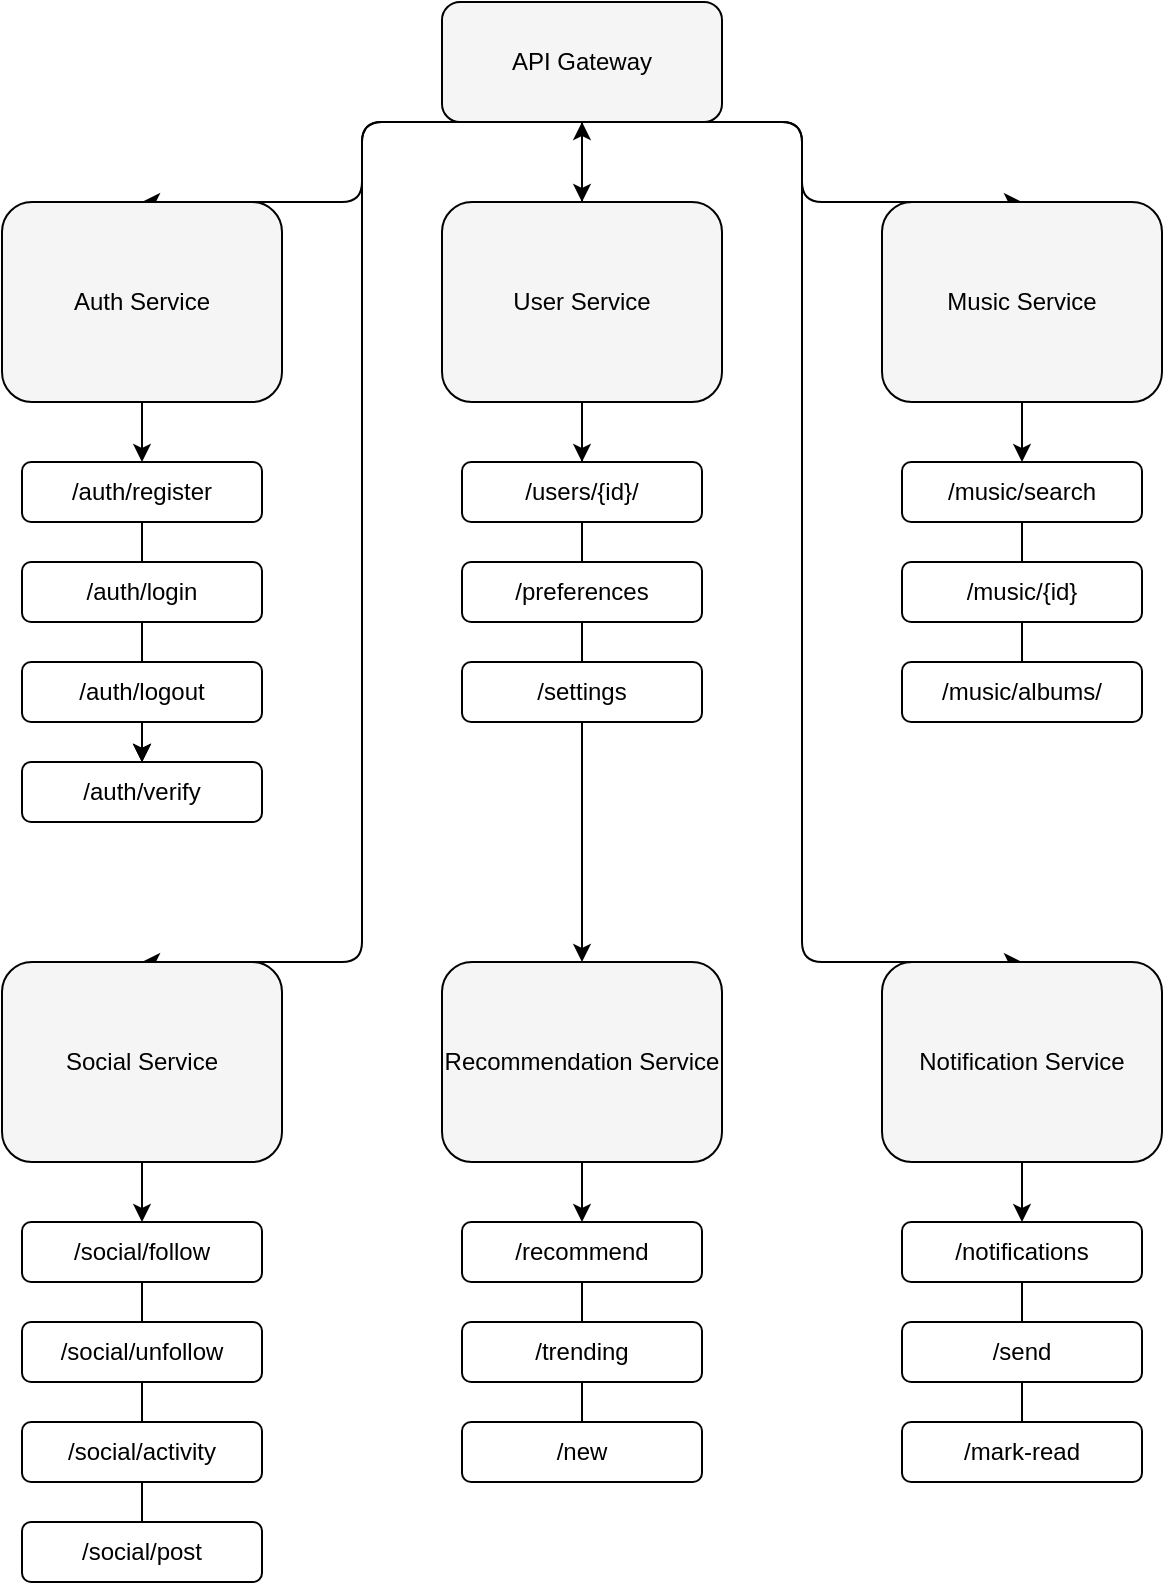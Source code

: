 <mxfile version="24.7.4">
  <diagram name="Page-1" id="gf5pgh5LfyA7Gk35XtZ5">
    <mxGraphModel dx="1393" dy="835" grid="1" gridSize="10" guides="1" tooltips="1" connect="1" arrows="1" fold="1" page="1" pageScale="1" pageWidth="850" pageHeight="1100" math="0" shadow="0">
      <root>
        <mxCell id="0" />
        <mxCell id="1" parent="0" />
        <mxCell id="QwjNFa9pRrbiL1xnFuOM-80" value="" style="endArrow=classic;startArrow=classic;html=1;rounded=0;entryX=0.5;entryY=0;entryDx=0;entryDy=0;exitX=0.5;exitY=0;exitDx=0;exitDy=0;strokeColor=default;" edge="1" parent="1" source="32">
          <mxGeometry width="50" height="50" relative="1" as="geometry">
            <mxPoint x="510" y="300" as="sourcePoint" />
            <mxPoint x="410" y="120" as="targetPoint" />
          </mxGeometry>
        </mxCell>
        <mxCell id="QwjNFa9pRrbiL1xnFuOM-65" value="/settings" style="rounded=1;whiteSpace=wrap;html=1;fillColor=#ffffff;strokeColor=#000000;" vertex="1" parent="1">
          <mxGeometry x="350" y="390" width="120" height="30" as="geometry" />
        </mxCell>
        <mxCell id="2" value="API Gateway" style="rounded=1;whiteSpace=wrap;html=1;fillColor=#f5f5f5;strokeColor=#000000;" parent="1" vertex="1">
          <mxGeometry x="340" y="60" width="140" height="60" as="geometry" />
        </mxCell>
        <mxCell id="3" style="edgeStyle=elbowEdgeStyle;rounded=1;orthogonalLoop=1;jettySize=auto;html=1;exitX=0.5;exitY=1;exitDx=0;exitDy=0;entryX=0.5;entryY=0;entryDx=0;entryDy=0;strokeColor=#000000;" parent="1" target="4" source="2" edge="1">
          <mxGeometry relative="1" as="geometry" />
        </mxCell>
        <mxCell id="4" value="Auth Service" style="rounded=1;whiteSpace=wrap;html=1;fillColor=#f5f5f5;strokeColor=#000000;" parent="1" vertex="1">
          <mxGeometry x="120" y="160" width="140" height="100" as="geometry" />
        </mxCell>
        <mxCell id="5" style="edgeStyle=elbowEdgeStyle;rounded=1;orthogonalLoop=1;jettySize=auto;html=1;exitX=0.5;exitY=1;exitDx=0;exitDy=0;entryX=0.5;entryY=0;entryDx=0;entryDy=0;strokeColor=#000000;" parent="1" target="6" source="2" edge="1">
          <mxGeometry relative="1" as="geometry" />
        </mxCell>
        <mxCell id="6" value="User Service" style="rounded=1;whiteSpace=wrap;html=1;fillColor=#f5f5f5;strokeColor=#000000;" vertex="1" parent="1">
          <mxGeometry x="340" y="160" width="140" height="100" as="geometry" />
        </mxCell>
        <mxCell id="7" style="edgeStyle=elbowEdgeStyle;rounded=1;orthogonalLoop=1;jettySize=auto;html=1;exitX=0.5;exitY=1;exitDx=0;exitDy=0;entryX=0.5;entryY=0;entryDx=0;entryDy=0;strokeColor=#000000;" parent="1" target="8" source="2" edge="1">
          <mxGeometry relative="1" as="geometry" />
        </mxCell>
        <mxCell id="8" value="Music Service" style="rounded=1;whiteSpace=wrap;html=1;fillColor=#f5f5f5;strokeColor=#000000;" parent="1" vertex="1">
          <mxGeometry x="560" y="160" width="140" height="100" as="geometry" />
        </mxCell>
        <mxCell id="9" style="edgeStyle=elbowEdgeStyle;rounded=1;orthogonalLoop=1;jettySize=auto;html=1;exitX=0.5;exitY=1;exitDx=0;exitDy=0;entryX=0.5;entryY=0;entryDx=0;entryDy=0;strokeColor=#000000;" parent="1" target="10" source="4" edge="1">
          <mxGeometry relative="1" as="geometry" />
        </mxCell>
        <mxCell id="10" value="/auth/register" style="rounded=1;whiteSpace=wrap;html=1;fillColor=#ffffff;strokeColor=#000000;" parent="1" vertex="1">
          <mxGeometry x="130" y="290" width="120" height="30" as="geometry" />
        </mxCell>
        <mxCell id="QwjNFa9pRrbiL1xnFuOM-53" value="" style="edgeStyle=orthogonalEdgeStyle;rounded=0;orthogonalLoop=1;jettySize=auto;html=1;" edge="1" parent="1" source="12" target="16">
          <mxGeometry relative="1" as="geometry" />
        </mxCell>
        <mxCell id="12" value="/auth/login" style="rounded=1;whiteSpace=wrap;html=1;fillColor=#ffffff;strokeColor=#000000;" parent="1" vertex="1">
          <mxGeometry x="130" y="340" width="120" height="30" as="geometry" />
        </mxCell>
        <mxCell id="QwjNFa9pRrbiL1xnFuOM-51" value="" style="edgeStyle=orthogonalEdgeStyle;rounded=0;orthogonalLoop=1;jettySize=auto;html=1;" edge="1" parent="1" source="14" target="16">
          <mxGeometry relative="1" as="geometry" />
        </mxCell>
        <mxCell id="QwjNFa9pRrbiL1xnFuOM-52" value="" style="edgeStyle=orthogonalEdgeStyle;rounded=0;orthogonalLoop=1;jettySize=auto;html=1;" edge="1" parent="1" source="14" target="16">
          <mxGeometry relative="1" as="geometry" />
        </mxCell>
        <mxCell id="14" value="/auth/logout" style="rounded=1;whiteSpace=wrap;html=1;fillColor=#ffffff;strokeColor=#000000;" parent="1" vertex="1">
          <mxGeometry x="130" y="390" width="120" height="30" as="geometry" />
        </mxCell>
        <mxCell id="16" value="/auth/verify" style="rounded=1;whiteSpace=wrap;html=1;fillColor=#ffffff;strokeColor=#000000;" parent="1" vertex="1">
          <mxGeometry x="130" y="440" width="120" height="30" as="geometry" />
        </mxCell>
        <mxCell id="29" style="edgeStyle=elbowEdgeStyle;rounded=1;orthogonalLoop=1;jettySize=auto;html=1;exitX=0.5;exitY=1;exitDx=0;exitDy=0;entryX=0.5;entryY=0;entryDx=0;entryDy=0;strokeColor=#000000;" edge="1" parent="1" source="2" target="30">
          <mxGeometry relative="1" as="geometry" />
        </mxCell>
        <mxCell id="30" value="Social Service" style="rounded=1;whiteSpace=wrap;html=1;fillColor=#f5f5f5;strokeColor=#000000;" vertex="1" parent="1">
          <mxGeometry x="120" y="540" width="140" height="100" as="geometry" />
        </mxCell>
        <mxCell id="32" value="Recommendation Service" style="rounded=1;whiteSpace=wrap;html=1;fillColor=#f5f5f5;strokeColor=#000000;" vertex="1" parent="1">
          <mxGeometry x="340" y="540" width="140" height="100" as="geometry" />
        </mxCell>
        <mxCell id="33" style="edgeStyle=elbowEdgeStyle;rounded=1;orthogonalLoop=1;jettySize=auto;html=1;exitX=0.5;exitY=1;exitDx=0;exitDy=0;entryX=0.5;entryY=0;entryDx=0;entryDy=0;strokeColor=#000000;" edge="1" parent="1" source="2" target="34">
          <mxGeometry relative="1" as="geometry" />
        </mxCell>
        <mxCell id="34" value="Notification Service" style="rounded=1;whiteSpace=wrap;html=1;fillColor=#f5f5f5;strokeColor=#000000;" vertex="1" parent="1">
          <mxGeometry x="560" y="540" width="140" height="100" as="geometry" />
        </mxCell>
        <mxCell id="QwjNFa9pRrbiL1xnFuOM-55" value="" style="endArrow=none;html=1;rounded=0;entryX=0.5;entryY=1;entryDx=0;entryDy=0;exitX=0.5;exitY=0;exitDx=0;exitDy=0;" edge="1" parent="1" source="12" target="10">
          <mxGeometry width="50" height="50" relative="1" as="geometry">
            <mxPoint x="165" y="370" as="sourcePoint" />
            <mxPoint x="215" y="320" as="targetPoint" />
          </mxGeometry>
        </mxCell>
        <mxCell id="QwjNFa9pRrbiL1xnFuOM-59" value="" style="endArrow=classic;html=1;rounded=0;exitX=0.5;exitY=1;exitDx=0;exitDy=0;" edge="1" parent="1" source="6">
          <mxGeometry width="50" height="50" relative="1" as="geometry">
            <mxPoint x="375" y="310" as="sourcePoint" />
            <mxPoint x="410" y="290" as="targetPoint" />
          </mxGeometry>
        </mxCell>
        <mxCell id="QwjNFa9pRrbiL1xnFuOM-62" value="/users/{id}/" style="rounded=1;whiteSpace=wrap;html=1;fillColor=#ffffff;strokeColor=#000000;" vertex="1" parent="1">
          <mxGeometry x="350" y="290" width="120" height="30" as="geometry" />
        </mxCell>
        <mxCell id="QwjNFa9pRrbiL1xnFuOM-63" value="/preferences" style="rounded=1;whiteSpace=wrap;html=1;fillColor=#ffffff;strokeColor=#000000;" vertex="1" parent="1">
          <mxGeometry x="350" y="340" width="120" height="30" as="geometry" />
        </mxCell>
        <mxCell id="QwjNFa9pRrbiL1xnFuOM-64" value="" style="endArrow=none;html=1;rounded=0;entryX=0.5;entryY=1;entryDx=0;entryDy=0;exitX=0.5;exitY=0;exitDx=0;exitDy=0;" edge="1" parent="1" source="QwjNFa9pRrbiL1xnFuOM-63" target="QwjNFa9pRrbiL1xnFuOM-62">
          <mxGeometry width="50" height="50" relative="1" as="geometry">
            <mxPoint x="460" y="350" as="sourcePoint" />
            <mxPoint x="510" y="300" as="targetPoint" />
          </mxGeometry>
        </mxCell>
        <mxCell id="QwjNFa9pRrbiL1xnFuOM-66" value="" style="endArrow=none;html=1;rounded=0;entryX=0.5;entryY=0;entryDx=0;entryDy=0;exitX=0.5;exitY=1;exitDx=0;exitDy=0;" edge="1" parent="1" source="QwjNFa9pRrbiL1xnFuOM-63" target="QwjNFa9pRrbiL1xnFuOM-65">
          <mxGeometry width="50" height="50" relative="1" as="geometry">
            <mxPoint x="420" y="350" as="sourcePoint" />
            <mxPoint x="420" y="330" as="targetPoint" />
          </mxGeometry>
        </mxCell>
        <mxCell id="QwjNFa9pRrbiL1xnFuOM-67" value="/music/search" style="rounded=1;whiteSpace=wrap;html=1;fillColor=#ffffff;strokeColor=#000000;" vertex="1" parent="1">
          <mxGeometry x="570" y="290" width="120" height="30" as="geometry" />
        </mxCell>
        <mxCell id="QwjNFa9pRrbiL1xnFuOM-68" value="/music/{id}" style="rounded=1;whiteSpace=wrap;html=1;fillColor=#ffffff;strokeColor=#000000;" vertex="1" parent="1">
          <mxGeometry x="570" y="340" width="120" height="30" as="geometry" />
        </mxCell>
        <mxCell id="QwjNFa9pRrbiL1xnFuOM-69" value="" style="endArrow=none;html=1;rounded=0;entryX=0.5;entryY=1;entryDx=0;entryDy=0;exitX=0.5;exitY=0;exitDx=0;exitDy=0;" edge="1" parent="1" source="QwjNFa9pRrbiL1xnFuOM-68" target="QwjNFa9pRrbiL1xnFuOM-67">
          <mxGeometry width="50" height="50" relative="1" as="geometry">
            <mxPoint x="680" y="350" as="sourcePoint" />
            <mxPoint x="730" y="300" as="targetPoint" />
          </mxGeometry>
        </mxCell>
        <mxCell id="QwjNFa9pRrbiL1xnFuOM-70" value="/music/albums/" style="rounded=1;whiteSpace=wrap;html=1;fillColor=#ffffff;strokeColor=#000000;" vertex="1" parent="1">
          <mxGeometry x="570" y="390" width="120" height="30" as="geometry" />
        </mxCell>
        <mxCell id="QwjNFa9pRrbiL1xnFuOM-71" value="" style="endArrow=none;html=1;rounded=0;entryX=0.5;entryY=0;entryDx=0;entryDy=0;exitX=0.5;exitY=1;exitDx=0;exitDy=0;" edge="1" parent="1" source="QwjNFa9pRrbiL1xnFuOM-68" target="QwjNFa9pRrbiL1xnFuOM-70">
          <mxGeometry width="50" height="50" relative="1" as="geometry">
            <mxPoint x="640" y="350" as="sourcePoint" />
            <mxPoint x="640" y="330" as="targetPoint" />
          </mxGeometry>
        </mxCell>
        <mxCell id="QwjNFa9pRrbiL1xnFuOM-73" value="" style="endArrow=classic;html=1;rounded=0;exitX=0.5;exitY=1;exitDx=0;exitDy=0;" edge="1" parent="1" source="8" target="QwjNFa9pRrbiL1xnFuOM-67">
          <mxGeometry width="50" height="50" relative="1" as="geometry">
            <mxPoint x="420" y="270" as="sourcePoint" />
            <mxPoint x="420" y="300" as="targetPoint" />
          </mxGeometry>
        </mxCell>
        <mxCell id="QwjNFa9pRrbiL1xnFuOM-74" value="/social/follow" style="rounded=1;whiteSpace=wrap;html=1;fillColor=#ffffff;strokeColor=#000000;" vertex="1" parent="1">
          <mxGeometry x="130" y="670" width="120" height="30" as="geometry" />
        </mxCell>
        <mxCell id="QwjNFa9pRrbiL1xnFuOM-75" value="/social/unfollow" style="rounded=1;whiteSpace=wrap;html=1;fillColor=#ffffff;strokeColor=#000000;" vertex="1" parent="1">
          <mxGeometry x="130" y="720" width="120" height="30" as="geometry" />
        </mxCell>
        <mxCell id="QwjNFa9pRrbiL1xnFuOM-76" value="" style="endArrow=none;html=1;rounded=0;entryX=0.5;entryY=1;entryDx=0;entryDy=0;exitX=0.5;exitY=0;exitDx=0;exitDy=0;" edge="1" parent="1" source="QwjNFa9pRrbiL1xnFuOM-75" target="QwjNFa9pRrbiL1xnFuOM-74">
          <mxGeometry width="50" height="50" relative="1" as="geometry">
            <mxPoint x="240" y="730" as="sourcePoint" />
            <mxPoint x="290" y="680" as="targetPoint" />
          </mxGeometry>
        </mxCell>
        <mxCell id="QwjNFa9pRrbiL1xnFuOM-77" value="/social/activity" style="rounded=1;whiteSpace=wrap;html=1;fillColor=#ffffff;strokeColor=#000000;" vertex="1" parent="1">
          <mxGeometry x="130" y="770" width="120" height="30" as="geometry" />
        </mxCell>
        <mxCell id="QwjNFa9pRrbiL1xnFuOM-78" value="" style="endArrow=none;html=1;rounded=0;entryX=0.5;entryY=0;entryDx=0;entryDy=0;exitX=0.5;exitY=1;exitDx=0;exitDy=0;" edge="1" parent="1" source="QwjNFa9pRrbiL1xnFuOM-75" target="QwjNFa9pRrbiL1xnFuOM-77">
          <mxGeometry width="50" height="50" relative="1" as="geometry">
            <mxPoint x="200" y="730" as="sourcePoint" />
            <mxPoint x="200" y="710" as="targetPoint" />
          </mxGeometry>
        </mxCell>
        <mxCell id="QwjNFa9pRrbiL1xnFuOM-79" value="" style="endArrow=classic;html=1;rounded=0;exitX=0.5;exitY=1;exitDx=0;exitDy=0;" edge="1" parent="1" target="QwjNFa9pRrbiL1xnFuOM-74">
          <mxGeometry width="50" height="50" relative="1" as="geometry">
            <mxPoint x="190" y="640" as="sourcePoint" />
            <mxPoint x="-20" y="680" as="targetPoint" />
          </mxGeometry>
        </mxCell>
        <mxCell id="QwjNFa9pRrbiL1xnFuOM-81" value="/recommend" style="rounded=1;whiteSpace=wrap;html=1;fillColor=#ffffff;strokeColor=#000000;" vertex="1" parent="1">
          <mxGeometry x="350" y="670" width="120" height="30" as="geometry" />
        </mxCell>
        <mxCell id="QwjNFa9pRrbiL1xnFuOM-82" value="/trending" style="rounded=1;whiteSpace=wrap;html=1;fillColor=#ffffff;strokeColor=#000000;" vertex="1" parent="1">
          <mxGeometry x="350" y="720" width="120" height="30" as="geometry" />
        </mxCell>
        <mxCell id="QwjNFa9pRrbiL1xnFuOM-83" value="" style="endArrow=none;html=1;rounded=0;entryX=0.5;entryY=1;entryDx=0;entryDy=0;exitX=0.5;exitY=0;exitDx=0;exitDy=0;" edge="1" parent="1" source="QwjNFa9pRrbiL1xnFuOM-82" target="QwjNFa9pRrbiL1xnFuOM-81">
          <mxGeometry width="50" height="50" relative="1" as="geometry">
            <mxPoint x="460" y="730" as="sourcePoint" />
            <mxPoint x="510" y="680" as="targetPoint" />
          </mxGeometry>
        </mxCell>
        <mxCell id="QwjNFa9pRrbiL1xnFuOM-84" value="/new" style="rounded=1;whiteSpace=wrap;html=1;fillColor=#ffffff;strokeColor=#000000;" vertex="1" parent="1">
          <mxGeometry x="350" y="770" width="120" height="30" as="geometry" />
        </mxCell>
        <mxCell id="QwjNFa9pRrbiL1xnFuOM-85" value="" style="endArrow=none;html=1;rounded=0;entryX=0.5;entryY=0;entryDx=0;entryDy=0;exitX=0.5;exitY=1;exitDx=0;exitDy=0;" edge="1" parent="1" source="QwjNFa9pRrbiL1xnFuOM-82" target="QwjNFa9pRrbiL1xnFuOM-84">
          <mxGeometry width="50" height="50" relative="1" as="geometry">
            <mxPoint x="420" y="730" as="sourcePoint" />
            <mxPoint x="420" y="710" as="targetPoint" />
          </mxGeometry>
        </mxCell>
        <mxCell id="QwjNFa9pRrbiL1xnFuOM-86" value="" style="endArrow=classic;html=1;rounded=0;exitX=0.5;exitY=1;exitDx=0;exitDy=0;" edge="1" parent="1" target="QwjNFa9pRrbiL1xnFuOM-81">
          <mxGeometry width="50" height="50" relative="1" as="geometry">
            <mxPoint x="410" y="640" as="sourcePoint" />
            <mxPoint x="200" y="680" as="targetPoint" />
          </mxGeometry>
        </mxCell>
        <mxCell id="QwjNFa9pRrbiL1xnFuOM-93" value="/notifications" style="rounded=1;whiteSpace=wrap;html=1;fillColor=#ffffff;strokeColor=#000000;" vertex="1" parent="1">
          <mxGeometry x="570" y="670" width="120" height="30" as="geometry" />
        </mxCell>
        <mxCell id="QwjNFa9pRrbiL1xnFuOM-94" value="/send" style="rounded=1;whiteSpace=wrap;html=1;fillColor=#ffffff;strokeColor=#000000;" vertex="1" parent="1">
          <mxGeometry x="570" y="720" width="120" height="30" as="geometry" />
        </mxCell>
        <mxCell id="QwjNFa9pRrbiL1xnFuOM-95" value="" style="endArrow=none;html=1;rounded=0;entryX=0.5;entryY=1;entryDx=0;entryDy=0;exitX=0.5;exitY=0;exitDx=0;exitDy=0;" edge="1" parent="1" source="QwjNFa9pRrbiL1xnFuOM-94" target="QwjNFa9pRrbiL1xnFuOM-93">
          <mxGeometry width="50" height="50" relative="1" as="geometry">
            <mxPoint x="680" y="730" as="sourcePoint" />
            <mxPoint x="730" y="680" as="targetPoint" />
          </mxGeometry>
        </mxCell>
        <mxCell id="QwjNFa9pRrbiL1xnFuOM-96" value="/mark-read" style="rounded=1;whiteSpace=wrap;html=1;fillColor=#ffffff;strokeColor=#000000;" vertex="1" parent="1">
          <mxGeometry x="570" y="770" width="120" height="30" as="geometry" />
        </mxCell>
        <mxCell id="QwjNFa9pRrbiL1xnFuOM-97" value="" style="endArrow=none;html=1;rounded=0;entryX=0.5;entryY=0;entryDx=0;entryDy=0;exitX=0.5;exitY=1;exitDx=0;exitDy=0;" edge="1" parent="1" source="QwjNFa9pRrbiL1xnFuOM-94" target="QwjNFa9pRrbiL1xnFuOM-96">
          <mxGeometry width="50" height="50" relative="1" as="geometry">
            <mxPoint x="640" y="730" as="sourcePoint" />
            <mxPoint x="640" y="710" as="targetPoint" />
          </mxGeometry>
        </mxCell>
        <mxCell id="QwjNFa9pRrbiL1xnFuOM-98" value="" style="endArrow=classic;html=1;rounded=0;exitX=0.5;exitY=1;exitDx=0;exitDy=0;" edge="1" parent="1" target="QwjNFa9pRrbiL1xnFuOM-93">
          <mxGeometry width="50" height="50" relative="1" as="geometry">
            <mxPoint x="630" y="640" as="sourcePoint" />
            <mxPoint x="420" y="680" as="targetPoint" />
          </mxGeometry>
        </mxCell>
        <mxCell id="QwjNFa9pRrbiL1xnFuOM-99" value="/social/post" style="rounded=1;whiteSpace=wrap;html=1;fillColor=#ffffff;strokeColor=#000000;" vertex="1" parent="1">
          <mxGeometry x="130" y="820" width="120" height="30" as="geometry" />
        </mxCell>
        <mxCell id="QwjNFa9pRrbiL1xnFuOM-100" value="" style="endArrow=none;html=1;rounded=0;entryX=0.5;entryY=0;entryDx=0;entryDy=0;exitX=0.5;exitY=1;exitDx=0;exitDy=0;" edge="1" parent="1" target="QwjNFa9pRrbiL1xnFuOM-99">
          <mxGeometry width="50" height="50" relative="1" as="geometry">
            <mxPoint x="190" y="800" as="sourcePoint" />
            <mxPoint x="200" y="760" as="targetPoint" />
          </mxGeometry>
        </mxCell>
      </root>
    </mxGraphModel>
  </diagram>
</mxfile>
